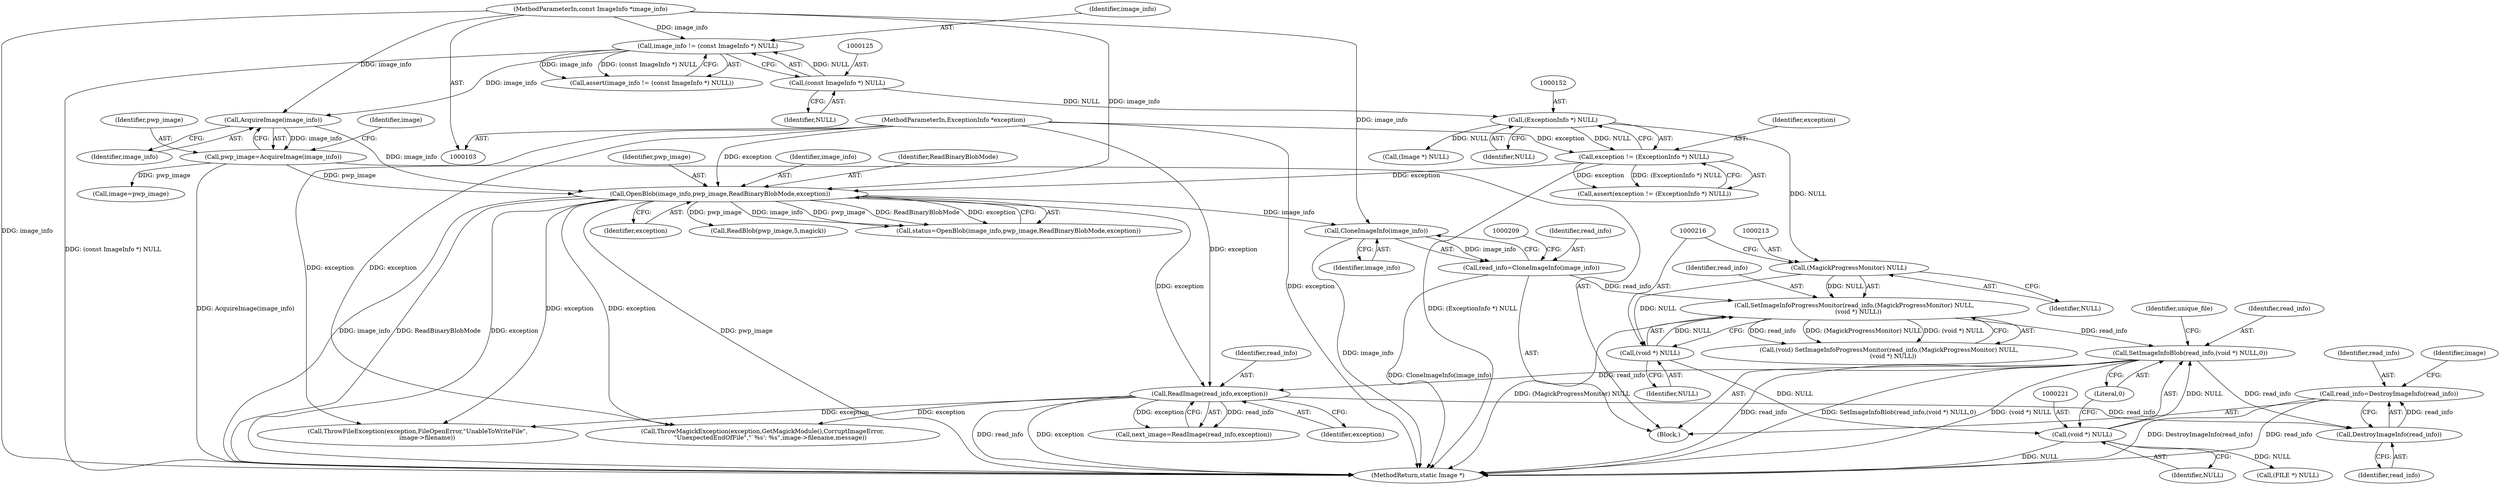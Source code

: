 digraph "0_ImageMagick_ecc03a2518c2b7dd375fde3a040fdae0bdf6a521@API" {
"1000528" [label="(Call,read_info=DestroyImageInfo(read_info))"];
"1000530" [label="(Call,DestroyImageInfo(read_info))"];
"1000410" [label="(Call,ReadImage(read_info,exception))"];
"1000218" [label="(Call,SetImageInfoBlob(read_info,(void *) NULL,0))"];
"1000210" [label="(Call,SetImageInfoProgressMonitor(read_info,(MagickProgressMonitor) NULL,\n    (void *) NULL))"];
"1000204" [label="(Call,read_info=CloneImageInfo(image_info))"];
"1000206" [label="(Call,CloneImageInfo(image_info))"];
"1000169" [label="(Call,OpenBlob(image_info,pwp_image,ReadBinaryBlobMode,exception))"];
"1000162" [label="(Call,AcquireImage(image_info))"];
"1000122" [label="(Call,image_info != (const ImageInfo *) NULL)"];
"1000104" [label="(MethodParameterIn,const ImageInfo *image_info)"];
"1000124" [label="(Call,(const ImageInfo *) NULL)"];
"1000160" [label="(Call,pwp_image=AcquireImage(image_info))"];
"1000149" [label="(Call,exception != (ExceptionInfo *) NULL)"];
"1000105" [label="(MethodParameterIn,ExceptionInfo *exception)"];
"1000151" [label="(Call,(ExceptionInfo *) NULL)"];
"1000212" [label="(Call,(MagickProgressMonitor) NULL)"];
"1000215" [label="(Call,(void *) NULL)"];
"1000220" [label="(Call,(void *) NULL)"];
"1000204" [label="(Call,read_info=CloneImageInfo(image_info))"];
"1000173" [label="(Identifier,exception)"];
"1000161" [label="(Identifier,pwp_image)"];
"1000124" [label="(Call,(const ImageInfo *) NULL)"];
"1000529" [label="(Identifier,read_info)"];
"1000535" [label="(Identifier,image)"];
"1000220" [label="(Call,(void *) NULL)"];
"1000310" [label="(Call,(FILE *) NULL)"];
"1000150" [label="(Identifier,exception)"];
"1000218" [label="(Call,SetImageInfoBlob(read_info,(void *) NULL,0))"];
"1000184" [label="(Call,ReadBlob(pwp_image,5,magick))"];
"1000210" [label="(Call,SetImageInfoProgressMonitor(read_info,(MagickProgressMonitor) NULL,\n    (void *) NULL))"];
"1000411" [label="(Identifier,read_info)"];
"1000123" [label="(Identifier,image_info)"];
"1000212" [label="(Call,(MagickProgressMonitor) NULL)"];
"1000164" [label="(Call,image=pwp_image)"];
"1000105" [label="(MethodParameterIn,ExceptionInfo *exception)"];
"1000162" [label="(Call,AcquireImage(image_info))"];
"1000219" [label="(Identifier,read_info)"];
"1000211" [label="(Identifier,read_info)"];
"1000408" [label="(Call,next_image=ReadImage(read_info,exception))"];
"1000531" [label="(Identifier,read_info)"];
"1000171" [label="(Identifier,pwp_image)"];
"1000214" [label="(Identifier,NULL)"];
"1000217" [label="(Identifier,NULL)"];
"1000341" [label="(Call,ThrowFileException(exception,FileOpenError,\"UnableToWriteFile\",\n          image->filename))"];
"1000410" [label="(Call,ReadImage(read_info,exception))"];
"1000126" [label="(Identifier,NULL)"];
"1000205" [label="(Identifier,read_info)"];
"1000207" [label="(Identifier,image_info)"];
"1000566" [label="(MethodReturn,static Image *)"];
"1000170" [label="(Identifier,image_info)"];
"1000106" [label="(Block,)"];
"1000528" [label="(Call,read_info=DestroyImageInfo(read_info))"];
"1000121" [label="(Call,assert(image_info != (const ImageInfo *) NULL))"];
"1000215" [label="(Call,(void *) NULL)"];
"1000206" [label="(Call,CloneImageInfo(image_info))"];
"1000148" [label="(Call,assert(exception != (ExceptionInfo *) NULL))"];
"1000149" [label="(Call,exception != (ExceptionInfo *) NULL)"];
"1000530" [label="(Call,DestroyImageInfo(read_info))"];
"1000163" [label="(Identifier,image_info)"];
"1000153" [label="(Identifier,NULL)"];
"1000223" [label="(Literal,0)"];
"1000412" [label="(Identifier,exception)"];
"1000545" [label="(Call,ThrowMagickException(exception,GetMagickModule(),CorruptImageError,\n        \"UnexpectedEndOfFile\",\"`%s': %s\",image->filename,message))"];
"1000122" [label="(Call,image_info != (const ImageInfo *) NULL)"];
"1000225" [label="(Identifier,unique_file)"];
"1000208" [label="(Call,(void) SetImageInfoProgressMonitor(read_info,(MagickProgressMonitor) NULL,\n    (void *) NULL))"];
"1000172" [label="(Identifier,ReadBinaryBlobMode)"];
"1000160" [label="(Call,pwp_image=AcquireImage(image_info))"];
"1000179" [label="(Call,(Image *) NULL)"];
"1000222" [label="(Identifier,NULL)"];
"1000167" [label="(Call,status=OpenBlob(image_info,pwp_image,ReadBinaryBlobMode,exception))"];
"1000104" [label="(MethodParameterIn,const ImageInfo *image_info)"];
"1000151" [label="(Call,(ExceptionInfo *) NULL)"];
"1000169" [label="(Call,OpenBlob(image_info,pwp_image,ReadBinaryBlobMode,exception))"];
"1000165" [label="(Identifier,image)"];
"1000528" -> "1000106"  [label="AST: "];
"1000528" -> "1000530"  [label="CFG: "];
"1000529" -> "1000528"  [label="AST: "];
"1000530" -> "1000528"  [label="AST: "];
"1000535" -> "1000528"  [label="CFG: "];
"1000528" -> "1000566"  [label="DDG: DestroyImageInfo(read_info)"];
"1000528" -> "1000566"  [label="DDG: read_info"];
"1000530" -> "1000528"  [label="DDG: read_info"];
"1000530" -> "1000531"  [label="CFG: "];
"1000531" -> "1000530"  [label="AST: "];
"1000410" -> "1000530"  [label="DDG: read_info"];
"1000218" -> "1000530"  [label="DDG: read_info"];
"1000410" -> "1000408"  [label="AST: "];
"1000410" -> "1000412"  [label="CFG: "];
"1000411" -> "1000410"  [label="AST: "];
"1000412" -> "1000410"  [label="AST: "];
"1000408" -> "1000410"  [label="CFG: "];
"1000410" -> "1000566"  [label="DDG: read_info"];
"1000410" -> "1000566"  [label="DDG: exception"];
"1000410" -> "1000341"  [label="DDG: exception"];
"1000410" -> "1000408"  [label="DDG: read_info"];
"1000410" -> "1000408"  [label="DDG: exception"];
"1000218" -> "1000410"  [label="DDG: read_info"];
"1000169" -> "1000410"  [label="DDG: exception"];
"1000105" -> "1000410"  [label="DDG: exception"];
"1000410" -> "1000545"  [label="DDG: exception"];
"1000218" -> "1000106"  [label="AST: "];
"1000218" -> "1000223"  [label="CFG: "];
"1000219" -> "1000218"  [label="AST: "];
"1000220" -> "1000218"  [label="AST: "];
"1000223" -> "1000218"  [label="AST: "];
"1000225" -> "1000218"  [label="CFG: "];
"1000218" -> "1000566"  [label="DDG: read_info"];
"1000218" -> "1000566"  [label="DDG: SetImageInfoBlob(read_info,(void *) NULL,0)"];
"1000218" -> "1000566"  [label="DDG: (void *) NULL"];
"1000210" -> "1000218"  [label="DDG: read_info"];
"1000220" -> "1000218"  [label="DDG: NULL"];
"1000210" -> "1000208"  [label="AST: "];
"1000210" -> "1000215"  [label="CFG: "];
"1000211" -> "1000210"  [label="AST: "];
"1000212" -> "1000210"  [label="AST: "];
"1000215" -> "1000210"  [label="AST: "];
"1000208" -> "1000210"  [label="CFG: "];
"1000210" -> "1000566"  [label="DDG: (MagickProgressMonitor) NULL"];
"1000210" -> "1000208"  [label="DDG: read_info"];
"1000210" -> "1000208"  [label="DDG: (MagickProgressMonitor) NULL"];
"1000210" -> "1000208"  [label="DDG: (void *) NULL"];
"1000204" -> "1000210"  [label="DDG: read_info"];
"1000212" -> "1000210"  [label="DDG: NULL"];
"1000215" -> "1000210"  [label="DDG: NULL"];
"1000204" -> "1000106"  [label="AST: "];
"1000204" -> "1000206"  [label="CFG: "];
"1000205" -> "1000204"  [label="AST: "];
"1000206" -> "1000204"  [label="AST: "];
"1000209" -> "1000204"  [label="CFG: "];
"1000204" -> "1000566"  [label="DDG: CloneImageInfo(image_info)"];
"1000206" -> "1000204"  [label="DDG: image_info"];
"1000206" -> "1000207"  [label="CFG: "];
"1000207" -> "1000206"  [label="AST: "];
"1000206" -> "1000566"  [label="DDG: image_info"];
"1000169" -> "1000206"  [label="DDG: image_info"];
"1000104" -> "1000206"  [label="DDG: image_info"];
"1000169" -> "1000167"  [label="AST: "];
"1000169" -> "1000173"  [label="CFG: "];
"1000170" -> "1000169"  [label="AST: "];
"1000171" -> "1000169"  [label="AST: "];
"1000172" -> "1000169"  [label="AST: "];
"1000173" -> "1000169"  [label="AST: "];
"1000167" -> "1000169"  [label="CFG: "];
"1000169" -> "1000566"  [label="DDG: ReadBinaryBlobMode"];
"1000169" -> "1000566"  [label="DDG: exception"];
"1000169" -> "1000566"  [label="DDG: pwp_image"];
"1000169" -> "1000566"  [label="DDG: image_info"];
"1000169" -> "1000167"  [label="DDG: image_info"];
"1000169" -> "1000167"  [label="DDG: pwp_image"];
"1000169" -> "1000167"  [label="DDG: ReadBinaryBlobMode"];
"1000169" -> "1000167"  [label="DDG: exception"];
"1000162" -> "1000169"  [label="DDG: image_info"];
"1000104" -> "1000169"  [label="DDG: image_info"];
"1000160" -> "1000169"  [label="DDG: pwp_image"];
"1000149" -> "1000169"  [label="DDG: exception"];
"1000105" -> "1000169"  [label="DDG: exception"];
"1000169" -> "1000184"  [label="DDG: pwp_image"];
"1000169" -> "1000341"  [label="DDG: exception"];
"1000169" -> "1000545"  [label="DDG: exception"];
"1000162" -> "1000160"  [label="AST: "];
"1000162" -> "1000163"  [label="CFG: "];
"1000163" -> "1000162"  [label="AST: "];
"1000160" -> "1000162"  [label="CFG: "];
"1000162" -> "1000160"  [label="DDG: image_info"];
"1000122" -> "1000162"  [label="DDG: image_info"];
"1000104" -> "1000162"  [label="DDG: image_info"];
"1000122" -> "1000121"  [label="AST: "];
"1000122" -> "1000124"  [label="CFG: "];
"1000123" -> "1000122"  [label="AST: "];
"1000124" -> "1000122"  [label="AST: "];
"1000121" -> "1000122"  [label="CFG: "];
"1000122" -> "1000566"  [label="DDG: (const ImageInfo *) NULL"];
"1000122" -> "1000121"  [label="DDG: image_info"];
"1000122" -> "1000121"  [label="DDG: (const ImageInfo *) NULL"];
"1000104" -> "1000122"  [label="DDG: image_info"];
"1000124" -> "1000122"  [label="DDG: NULL"];
"1000104" -> "1000103"  [label="AST: "];
"1000104" -> "1000566"  [label="DDG: image_info"];
"1000124" -> "1000126"  [label="CFG: "];
"1000125" -> "1000124"  [label="AST: "];
"1000126" -> "1000124"  [label="AST: "];
"1000124" -> "1000151"  [label="DDG: NULL"];
"1000160" -> "1000106"  [label="AST: "];
"1000161" -> "1000160"  [label="AST: "];
"1000165" -> "1000160"  [label="CFG: "];
"1000160" -> "1000566"  [label="DDG: AcquireImage(image_info)"];
"1000160" -> "1000164"  [label="DDG: pwp_image"];
"1000149" -> "1000148"  [label="AST: "];
"1000149" -> "1000151"  [label="CFG: "];
"1000150" -> "1000149"  [label="AST: "];
"1000151" -> "1000149"  [label="AST: "];
"1000148" -> "1000149"  [label="CFG: "];
"1000149" -> "1000566"  [label="DDG: (ExceptionInfo *) NULL"];
"1000149" -> "1000148"  [label="DDG: exception"];
"1000149" -> "1000148"  [label="DDG: (ExceptionInfo *) NULL"];
"1000105" -> "1000149"  [label="DDG: exception"];
"1000151" -> "1000149"  [label="DDG: NULL"];
"1000105" -> "1000103"  [label="AST: "];
"1000105" -> "1000566"  [label="DDG: exception"];
"1000105" -> "1000341"  [label="DDG: exception"];
"1000105" -> "1000545"  [label="DDG: exception"];
"1000151" -> "1000153"  [label="CFG: "];
"1000152" -> "1000151"  [label="AST: "];
"1000153" -> "1000151"  [label="AST: "];
"1000151" -> "1000179"  [label="DDG: NULL"];
"1000151" -> "1000212"  [label="DDG: NULL"];
"1000212" -> "1000214"  [label="CFG: "];
"1000213" -> "1000212"  [label="AST: "];
"1000214" -> "1000212"  [label="AST: "];
"1000216" -> "1000212"  [label="CFG: "];
"1000212" -> "1000215"  [label="DDG: NULL"];
"1000215" -> "1000217"  [label="CFG: "];
"1000216" -> "1000215"  [label="AST: "];
"1000217" -> "1000215"  [label="AST: "];
"1000215" -> "1000220"  [label="DDG: NULL"];
"1000220" -> "1000222"  [label="CFG: "];
"1000221" -> "1000220"  [label="AST: "];
"1000222" -> "1000220"  [label="AST: "];
"1000223" -> "1000220"  [label="CFG: "];
"1000220" -> "1000566"  [label="DDG: NULL"];
"1000220" -> "1000310"  [label="DDG: NULL"];
}
